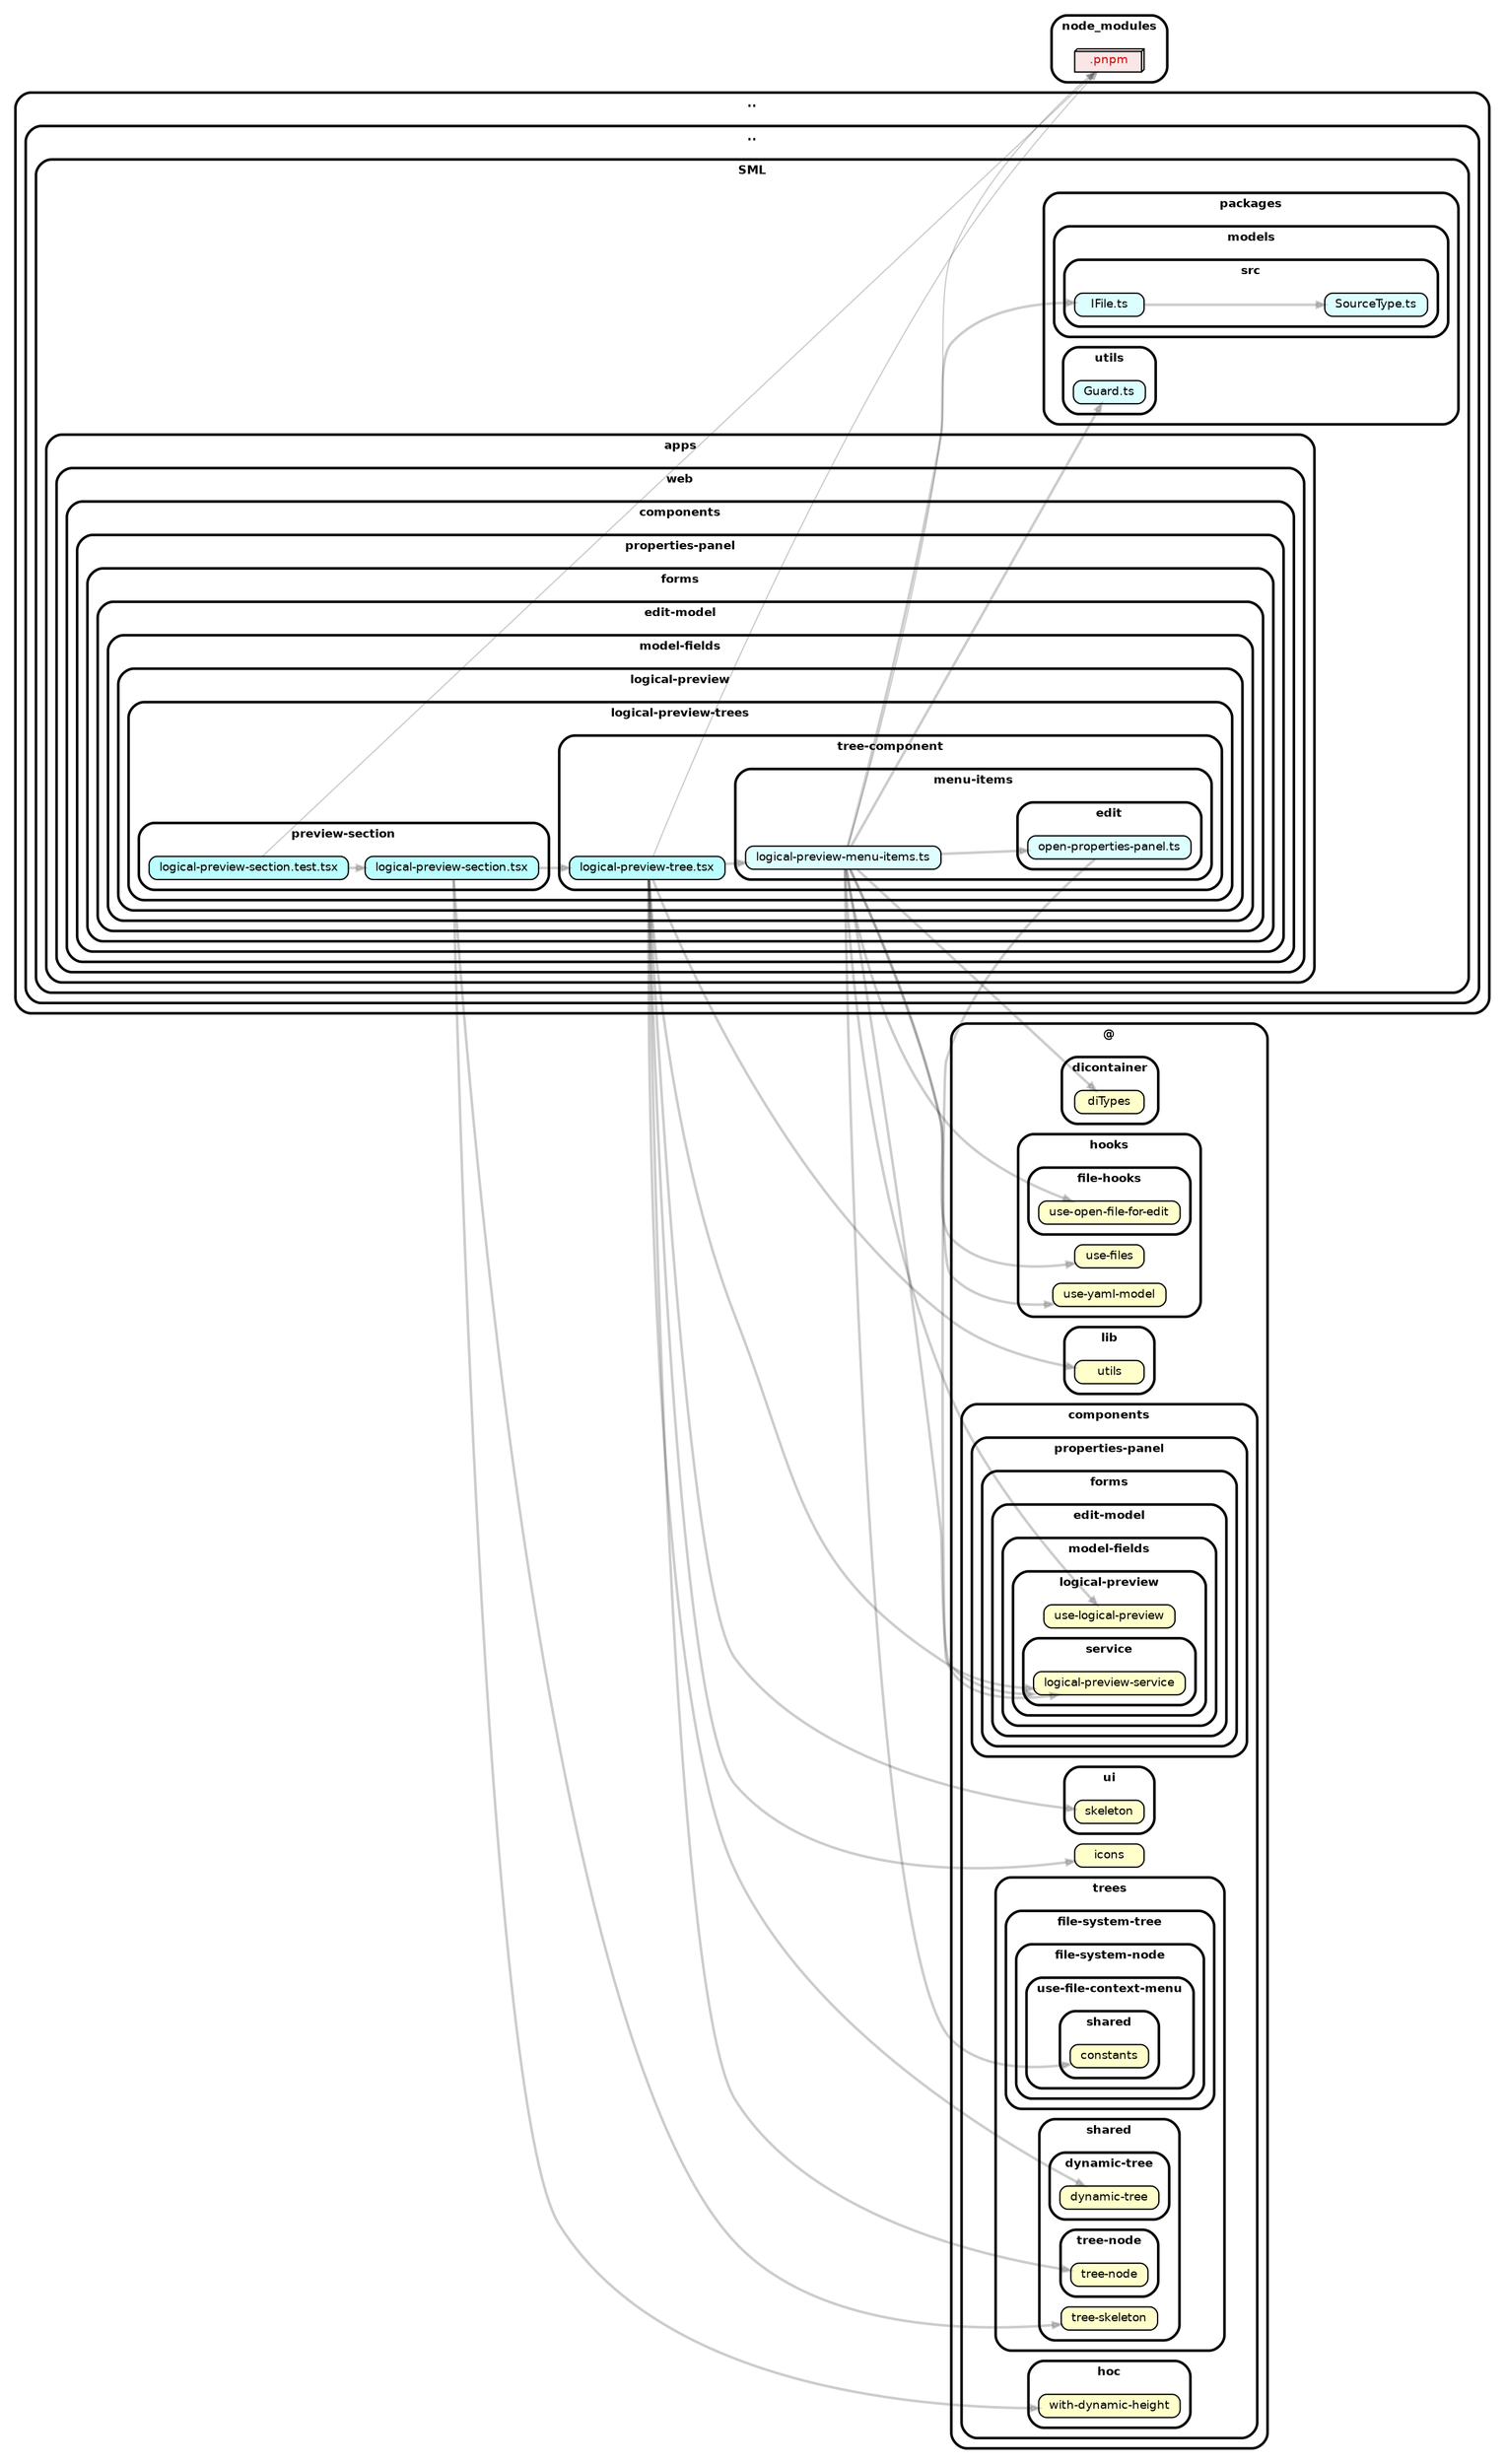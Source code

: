 strict digraph "dependency-cruiser output"{
    rankdir="LR" splines="true" overlap="false" nodesep="0.16" ranksep="0.18" fontname="Helvetica-bold" fontsize="9" style="rounded,bold,filled" fillcolor="#ffffff" compound="true"
    node [shape="box" style="rounded, filled" height="0.2" color="black" fillcolor="#ffffcc" fontcolor="black" fontname="Helvetica" fontsize="9"]
    edge [arrowhead="normal" arrowsize="0.6" penwidth="2.0" color="#00000033" fontname="Helvetica" fontsize="9"]

    subgraph "cluster_.." {label=".." subgraph "cluster_../.." {label=".." subgraph "cluster_../../SML" {label="SML" subgraph "cluster_../../SML/apps" {label="apps" subgraph "cluster_../../SML/apps/web" {label="web" subgraph "cluster_../../SML/apps/web/components" {label="components" subgraph "cluster_../../SML/apps/web/components/properties-panel" {label="properties-panel" subgraph "cluster_../../SML/apps/web/components/properties-panel/forms" {label="forms" subgraph "cluster_../../SML/apps/web/components/properties-panel/forms/edit-model" {label="edit-model" subgraph "cluster_../../SML/apps/web/components/properties-panel/forms/edit-model/model-fields" {label="model-fields" subgraph "cluster_../../SML/apps/web/components/properties-panel/forms/edit-model/model-fields/logical-preview" {label="logical-preview" subgraph "cluster_../../SML/apps/web/components/properties-panel/forms/edit-model/model-fields/logical-preview/logical-preview-trees" {label="logical-preview-trees" subgraph "cluster_../../SML/apps/web/components/properties-panel/forms/edit-model/model-fields/logical-preview/logical-preview-trees/preview-section" {label="preview-section" "../../SML/apps/web/components/properties-panel/forms/edit-model/model-fields/logical-preview/logical-preview-trees/preview-section/logical-preview-section.test.tsx" [label=<logical-preview-section.test.tsx> tooltip="logical-preview-section.test.tsx" URL="../../SML/apps/web/components/properties-panel/forms/edit-model/model-fields/logical-preview/logical-preview-trees/preview-section/logical-preview-section.test.tsx" fillcolor="#bbfeff"] } } } } } } } } } } } } }
    "../../SML/apps/web/components/properties-panel/forms/edit-model/model-fields/logical-preview/logical-preview-trees/preview-section/logical-preview-section.test.tsx" -> "../../SML/apps/web/components/properties-panel/forms/edit-model/model-fields/logical-preview/logical-preview-trees/preview-section/logical-preview-section.tsx"
    "../../SML/apps/web/components/properties-panel/forms/edit-model/model-fields/logical-preview/logical-preview-trees/preview-section/logical-preview-section.test.tsx" -> "node_modules/.pnpm" [penwidth="1.0"]
    subgraph "cluster_.." {label=".." subgraph "cluster_../.." {label=".." subgraph "cluster_../../SML" {label="SML" subgraph "cluster_../../SML/apps" {label="apps" subgraph "cluster_../../SML/apps/web" {label="web" subgraph "cluster_../../SML/apps/web/components" {label="components" subgraph "cluster_../../SML/apps/web/components/properties-panel" {label="properties-panel" subgraph "cluster_../../SML/apps/web/components/properties-panel/forms" {label="forms" subgraph "cluster_../../SML/apps/web/components/properties-panel/forms/edit-model" {label="edit-model" subgraph "cluster_../../SML/apps/web/components/properties-panel/forms/edit-model/model-fields" {label="model-fields" subgraph "cluster_../../SML/apps/web/components/properties-panel/forms/edit-model/model-fields/logical-preview" {label="logical-preview" subgraph "cluster_../../SML/apps/web/components/properties-panel/forms/edit-model/model-fields/logical-preview/logical-preview-trees" {label="logical-preview-trees" subgraph "cluster_../../SML/apps/web/components/properties-panel/forms/edit-model/model-fields/logical-preview/logical-preview-trees/preview-section" {label="preview-section" "../../SML/apps/web/components/properties-panel/forms/edit-model/model-fields/logical-preview/logical-preview-trees/preview-section/logical-preview-section.tsx" [label=<logical-preview-section.tsx> tooltip="logical-preview-section.tsx" URL="../../SML/apps/web/components/properties-panel/forms/edit-model/model-fields/logical-preview/logical-preview-trees/preview-section/logical-preview-section.tsx" fillcolor="#bbfeff"] } } } } } } } } } } } } }
    "../../SML/apps/web/components/properties-panel/forms/edit-model/model-fields/logical-preview/logical-preview-trees/preview-section/logical-preview-section.tsx" -> "../../SML/apps/web/components/properties-panel/forms/edit-model/model-fields/logical-preview/logical-preview-trees/tree-component/logical-preview-tree.tsx"
    "../../SML/apps/web/components/properties-panel/forms/edit-model/model-fields/logical-preview/logical-preview-trees/preview-section/logical-preview-section.tsx" -> "@/components/hoc/with-dynamic-height"
    "../../SML/apps/web/components/properties-panel/forms/edit-model/model-fields/logical-preview/logical-preview-trees/preview-section/logical-preview-section.tsx" -> "@/components/trees/shared/tree-skeleton"
    subgraph "cluster_.." {label=".." subgraph "cluster_../.." {label=".." subgraph "cluster_../../SML" {label="SML" subgraph "cluster_../../SML/apps" {label="apps" subgraph "cluster_../../SML/apps/web" {label="web" subgraph "cluster_../../SML/apps/web/components" {label="components" subgraph "cluster_../../SML/apps/web/components/properties-panel" {label="properties-panel" subgraph "cluster_../../SML/apps/web/components/properties-panel/forms" {label="forms" subgraph "cluster_../../SML/apps/web/components/properties-panel/forms/edit-model" {label="edit-model" subgraph "cluster_../../SML/apps/web/components/properties-panel/forms/edit-model/model-fields" {label="model-fields" subgraph "cluster_../../SML/apps/web/components/properties-panel/forms/edit-model/model-fields/logical-preview" {label="logical-preview" subgraph "cluster_../../SML/apps/web/components/properties-panel/forms/edit-model/model-fields/logical-preview/logical-preview-trees" {label="logical-preview-trees" subgraph "cluster_../../SML/apps/web/components/properties-panel/forms/edit-model/model-fields/logical-preview/logical-preview-trees/tree-component" {label="tree-component" "../../SML/apps/web/components/properties-panel/forms/edit-model/model-fields/logical-preview/logical-preview-trees/tree-component/logical-preview-tree.tsx" [label=<logical-preview-tree.tsx> tooltip="logical-preview-tree.tsx" URL="../../SML/apps/web/components/properties-panel/forms/edit-model/model-fields/logical-preview/logical-preview-trees/tree-component/logical-preview-tree.tsx" fillcolor="#bbfeff"] } } } } } } } } } } } } }
    "../../SML/apps/web/components/properties-panel/forms/edit-model/model-fields/logical-preview/logical-preview-trees/tree-component/logical-preview-tree.tsx" -> "../../SML/apps/web/components/properties-panel/forms/edit-model/model-fields/logical-preview/logical-preview-trees/tree-component/menu-items/logical-preview-menu-items.ts"
    "../../SML/apps/web/components/properties-panel/forms/edit-model/model-fields/logical-preview/logical-preview-trees/tree-component/logical-preview-tree.tsx" -> "@/components/icons"
    "../../SML/apps/web/components/properties-panel/forms/edit-model/model-fields/logical-preview/logical-preview-trees/tree-component/logical-preview-tree.tsx" -> "@/components/properties-panel/forms/edit-model/model-fields/logical-preview/service/logical-preview-service"
    "../../SML/apps/web/components/properties-panel/forms/edit-model/model-fields/logical-preview/logical-preview-trees/tree-component/logical-preview-tree.tsx" -> "@/components/trees/shared/dynamic-tree/dynamic-tree"
    "../../SML/apps/web/components/properties-panel/forms/edit-model/model-fields/logical-preview/logical-preview-trees/tree-component/logical-preview-tree.tsx" -> "@/components/trees/shared/tree-node/tree-node"
    "../../SML/apps/web/components/properties-panel/forms/edit-model/model-fields/logical-preview/logical-preview-trees/tree-component/logical-preview-tree.tsx" -> "@/components/ui/skeleton"
    "../../SML/apps/web/components/properties-panel/forms/edit-model/model-fields/logical-preview/logical-preview-trees/tree-component/logical-preview-tree.tsx" -> "@/lib/utils"
    "../../SML/apps/web/components/properties-panel/forms/edit-model/model-fields/logical-preview/logical-preview-trees/tree-component/logical-preview-tree.tsx" -> "node_modules/.pnpm" [penwidth="1.0"]
    subgraph "cluster_.." {label=".." subgraph "cluster_../.." {label=".." subgraph "cluster_../../SML" {label="SML" subgraph "cluster_../../SML/apps" {label="apps" subgraph "cluster_../../SML/apps/web" {label="web" subgraph "cluster_../../SML/apps/web/components" {label="components" subgraph "cluster_../../SML/apps/web/components/properties-panel" {label="properties-panel" subgraph "cluster_../../SML/apps/web/components/properties-panel/forms" {label="forms" subgraph "cluster_../../SML/apps/web/components/properties-panel/forms/edit-model" {label="edit-model" subgraph "cluster_../../SML/apps/web/components/properties-panel/forms/edit-model/model-fields" {label="model-fields" subgraph "cluster_../../SML/apps/web/components/properties-panel/forms/edit-model/model-fields/logical-preview" {label="logical-preview" subgraph "cluster_../../SML/apps/web/components/properties-panel/forms/edit-model/model-fields/logical-preview/logical-preview-trees" {label="logical-preview-trees" subgraph "cluster_../../SML/apps/web/components/properties-panel/forms/edit-model/model-fields/logical-preview/logical-preview-trees/tree-component" {label="tree-component" subgraph "cluster_../../SML/apps/web/components/properties-panel/forms/edit-model/model-fields/logical-preview/logical-preview-trees/tree-component/menu-items" {label="menu-items" subgraph "cluster_../../SML/apps/web/components/properties-panel/forms/edit-model/model-fields/logical-preview/logical-preview-trees/tree-component/menu-items/edit" {label="edit" "../../SML/apps/web/components/properties-panel/forms/edit-model/model-fields/logical-preview/logical-preview-trees/tree-component/menu-items/edit/open-properties-panel.ts" [label=<open-properties-panel.ts> tooltip="open-properties-panel.ts" URL="../../SML/apps/web/components/properties-panel/forms/edit-model/model-fields/logical-preview/logical-preview-trees/tree-component/menu-items/edit/open-properties-panel.ts" fillcolor="#ddfeff"] } } } } } } } } } } } } } } }
    "../../SML/apps/web/components/properties-panel/forms/edit-model/model-fields/logical-preview/logical-preview-trees/tree-component/menu-items/edit/open-properties-panel.ts" -> "@/components/properties-panel/forms/edit-model/model-fields/logical-preview/service/logical-preview-service"
    subgraph "cluster_.." {label=".." subgraph "cluster_../.." {label=".." subgraph "cluster_../../SML" {label="SML" subgraph "cluster_../../SML/apps" {label="apps" subgraph "cluster_../../SML/apps/web" {label="web" subgraph "cluster_../../SML/apps/web/components" {label="components" subgraph "cluster_../../SML/apps/web/components/properties-panel" {label="properties-panel" subgraph "cluster_../../SML/apps/web/components/properties-panel/forms" {label="forms" subgraph "cluster_../../SML/apps/web/components/properties-panel/forms/edit-model" {label="edit-model" subgraph "cluster_../../SML/apps/web/components/properties-panel/forms/edit-model/model-fields" {label="model-fields" subgraph "cluster_../../SML/apps/web/components/properties-panel/forms/edit-model/model-fields/logical-preview" {label="logical-preview" subgraph "cluster_../../SML/apps/web/components/properties-panel/forms/edit-model/model-fields/logical-preview/logical-preview-trees" {label="logical-preview-trees" subgraph "cluster_../../SML/apps/web/components/properties-panel/forms/edit-model/model-fields/logical-preview/logical-preview-trees/tree-component" {label="tree-component" subgraph "cluster_../../SML/apps/web/components/properties-panel/forms/edit-model/model-fields/logical-preview/logical-preview-trees/tree-component/menu-items" {label="menu-items" "../../SML/apps/web/components/properties-panel/forms/edit-model/model-fields/logical-preview/logical-preview-trees/tree-component/menu-items/logical-preview-menu-items.ts" [label=<logical-preview-menu-items.ts> tooltip="logical-preview-menu-items.ts" URL="../../SML/apps/web/components/properties-panel/forms/edit-model/model-fields/logical-preview/logical-preview-trees/tree-component/menu-items/logical-preview-menu-items.ts" fillcolor="#ddfeff"] } } } } } } } } } } } } } }
    "../../SML/apps/web/components/properties-panel/forms/edit-model/model-fields/logical-preview/logical-preview-trees/tree-component/menu-items/logical-preview-menu-items.ts" -> "../../SML/apps/web/components/properties-panel/forms/edit-model/model-fields/logical-preview/logical-preview-trees/tree-component/menu-items/edit/open-properties-panel.ts"
    "../../SML/apps/web/components/properties-panel/forms/edit-model/model-fields/logical-preview/logical-preview-trees/tree-component/menu-items/logical-preview-menu-items.ts" -> "@/components/properties-panel/forms/edit-model/model-fields/logical-preview/service/logical-preview-service"
    "../../SML/apps/web/components/properties-panel/forms/edit-model/model-fields/logical-preview/logical-preview-trees/tree-component/menu-items/logical-preview-menu-items.ts" -> "@/components/properties-panel/forms/edit-model/model-fields/logical-preview/use-logical-preview"
    "../../SML/apps/web/components/properties-panel/forms/edit-model/model-fields/logical-preview/logical-preview-trees/tree-component/menu-items/logical-preview-menu-items.ts" -> "@/components/trees/file-system-tree/file-system-node/use-file-context-menu/shared/constants"
    "../../SML/apps/web/components/properties-panel/forms/edit-model/model-fields/logical-preview/logical-preview-trees/tree-component/menu-items/logical-preview-menu-items.ts" -> "@/dicontainer/diTypes"
    "../../SML/apps/web/components/properties-panel/forms/edit-model/model-fields/logical-preview/logical-preview-trees/tree-component/menu-items/logical-preview-menu-items.ts" -> "@/hooks/file-hooks/use-open-file-for-edit"
    "../../SML/apps/web/components/properties-panel/forms/edit-model/model-fields/logical-preview/logical-preview-trees/tree-component/menu-items/logical-preview-menu-items.ts" -> "@/hooks/use-files"
    "../../SML/apps/web/components/properties-panel/forms/edit-model/model-fields/logical-preview/logical-preview-trees/tree-component/menu-items/logical-preview-menu-items.ts" -> "@/hooks/use-yaml-model"
    "../../SML/apps/web/components/properties-panel/forms/edit-model/model-fields/logical-preview/logical-preview-trees/tree-component/menu-items/logical-preview-menu-items.ts" -> "node_modules/.pnpm" [penwidth="1.0"]
    "../../SML/apps/web/components/properties-panel/forms/edit-model/model-fields/logical-preview/logical-preview-trees/tree-component/menu-items/logical-preview-menu-items.ts" -> "../../SML/packages/models/src/IFile.ts"
    "../../SML/apps/web/components/properties-panel/forms/edit-model/model-fields/logical-preview/logical-preview-trees/tree-component/menu-items/logical-preview-menu-items.ts" -> "../../SML/packages/utils/Guard.ts"
    subgraph "cluster_.." {label=".." subgraph "cluster_../.." {label=".." subgraph "cluster_../../SML" {label="SML" subgraph "cluster_../../SML/packages" {label="packages" subgraph "cluster_../../SML/packages/models" {label="models" subgraph "cluster_../../SML/packages/models/src" {label="src" "../../SML/packages/models/src/IFile.ts" [label=<IFile.ts> tooltip="IFile.ts" URL="../../SML/packages/models/src/IFile.ts" fillcolor="#ddfeff"] } } } } } }
    "../../SML/packages/models/src/IFile.ts" -> "../../SML/packages/models/src/SourceType.ts"
    subgraph "cluster_.." {label=".." subgraph "cluster_../.." {label=".." subgraph "cluster_../../SML" {label="SML" subgraph "cluster_../../SML/packages" {label="packages" subgraph "cluster_../../SML/packages/models" {label="models" subgraph "cluster_../../SML/packages/models/src" {label="src" "../../SML/packages/models/src/SourceType.ts" [label=<SourceType.ts> tooltip="SourceType.ts" URL="../../SML/packages/models/src/SourceType.ts" fillcolor="#ddfeff"] } } } } } }
    subgraph "cluster_.." {label=".." subgraph "cluster_../.." {label=".." subgraph "cluster_../../SML" {label="SML" subgraph "cluster_../../SML/packages" {label="packages" subgraph "cluster_../../SML/packages/utils" {label="utils" "../../SML/packages/utils/Guard.ts" [label=<Guard.ts> tooltip="Guard.ts" URL="../../SML/packages/utils/Guard.ts" fillcolor="#ddfeff"] } } } } }
    subgraph "cluster_@" {label="@" subgraph "cluster_@/components" {label="components" subgraph "cluster_@/components/hoc" {label="hoc" "@/components/hoc/with-dynamic-height" [label=<with-dynamic-height> tooltip="with-dynamic-height" ] } } }
    subgraph "cluster_@" {label="@" subgraph "cluster_@/components" {label="components" "@/components/icons" [label=<icons> tooltip="icons" ] } }
    subgraph "cluster_@" {label="@" subgraph "cluster_@/components" {label="components" subgraph "cluster_@/components/properties-panel" {label="properties-panel" subgraph "cluster_@/components/properties-panel/forms" {label="forms" subgraph "cluster_@/components/properties-panel/forms/edit-model" {label="edit-model" subgraph "cluster_@/components/properties-panel/forms/edit-model/model-fields" {label="model-fields" subgraph "cluster_@/components/properties-panel/forms/edit-model/model-fields/logical-preview" {label="logical-preview" subgraph "cluster_@/components/properties-panel/forms/edit-model/model-fields/logical-preview/service" {label="service" "@/components/properties-panel/forms/edit-model/model-fields/logical-preview/service/logical-preview-service" [label=<logical-preview-service> tooltip="logical-preview-service" ] } } } } } } } }
    subgraph "cluster_@" {label="@" subgraph "cluster_@/components" {label="components" subgraph "cluster_@/components/properties-panel" {label="properties-panel" subgraph "cluster_@/components/properties-panel/forms" {label="forms" subgraph "cluster_@/components/properties-panel/forms/edit-model" {label="edit-model" subgraph "cluster_@/components/properties-panel/forms/edit-model/model-fields" {label="model-fields" subgraph "cluster_@/components/properties-panel/forms/edit-model/model-fields/logical-preview" {label="logical-preview" "@/components/properties-panel/forms/edit-model/model-fields/logical-preview/use-logical-preview" [label=<use-logical-preview> tooltip="use-logical-preview" ] } } } } } } }
    subgraph "cluster_@" {label="@" subgraph "cluster_@/components" {label="components" subgraph "cluster_@/components/trees" {label="trees" subgraph "cluster_@/components/trees/file-system-tree" {label="file-system-tree" subgraph "cluster_@/components/trees/file-system-tree/file-system-node" {label="file-system-node" subgraph "cluster_@/components/trees/file-system-tree/file-system-node/use-file-context-menu" {label="use-file-context-menu" subgraph "cluster_@/components/trees/file-system-tree/file-system-node/use-file-context-menu/shared" {label="shared" "@/components/trees/file-system-tree/file-system-node/use-file-context-menu/shared/constants" [label=<constants> tooltip="constants" ] } } } } } } }
    subgraph "cluster_@" {label="@" subgraph "cluster_@/components" {label="components" subgraph "cluster_@/components/trees" {label="trees" subgraph "cluster_@/components/trees/shared" {label="shared" subgraph "cluster_@/components/trees/shared/dynamic-tree" {label="dynamic-tree" "@/components/trees/shared/dynamic-tree/dynamic-tree" [label=<dynamic-tree> tooltip="dynamic-tree" ] } } } } }
    subgraph "cluster_@" {label="@" subgraph "cluster_@/components" {label="components" subgraph "cluster_@/components/trees" {label="trees" subgraph "cluster_@/components/trees/shared" {label="shared" subgraph "cluster_@/components/trees/shared/tree-node" {label="tree-node" "@/components/trees/shared/tree-node/tree-node" [label=<tree-node> tooltip="tree-node" ] } } } } }
    subgraph "cluster_@" {label="@" subgraph "cluster_@/components" {label="components" subgraph "cluster_@/components/trees" {label="trees" subgraph "cluster_@/components/trees/shared" {label="shared" "@/components/trees/shared/tree-skeleton" [label=<tree-skeleton> tooltip="tree-skeleton" ] } } } }
    subgraph "cluster_@" {label="@" subgraph "cluster_@/components" {label="components" subgraph "cluster_@/components/ui" {label="ui" "@/components/ui/skeleton" [label=<skeleton> tooltip="skeleton" ] } } }
    subgraph "cluster_@" {label="@" subgraph "cluster_@/dicontainer" {label="dicontainer" "@/dicontainer/diTypes" [label=<diTypes> tooltip="diTypes" ] } }
    subgraph "cluster_@" {label="@" subgraph "cluster_@/hooks" {label="hooks" subgraph "cluster_@/hooks/file-hooks" {label="file-hooks" "@/hooks/file-hooks/use-open-file-for-edit" [label=<use-open-file-for-edit> tooltip="use-open-file-for-edit" ] } } }
    subgraph "cluster_@" {label="@" subgraph "cluster_@/hooks" {label="hooks" "@/hooks/use-files" [label=<use-files> tooltip="use-files" ] } }
    subgraph "cluster_@" {label="@" subgraph "cluster_@/hooks" {label="hooks" "@/hooks/use-yaml-model" [label=<use-yaml-model> tooltip="use-yaml-model" ] } }
    subgraph "cluster_@" {label="@" subgraph "cluster_@/lib" {label="lib" "@/lib/utils" [label=<utils> tooltip="utils" ] } }
    subgraph "cluster_node_modules" {label="node_modules" "node_modules/.pnpm" [label=<.pnpm> tooltip=".pnpm" URL="https://www.npmjs.com/package/.pnpm" shape="box3d" fillcolor="#c40b0a1a" fontcolor="#c40b0a"] }
}
